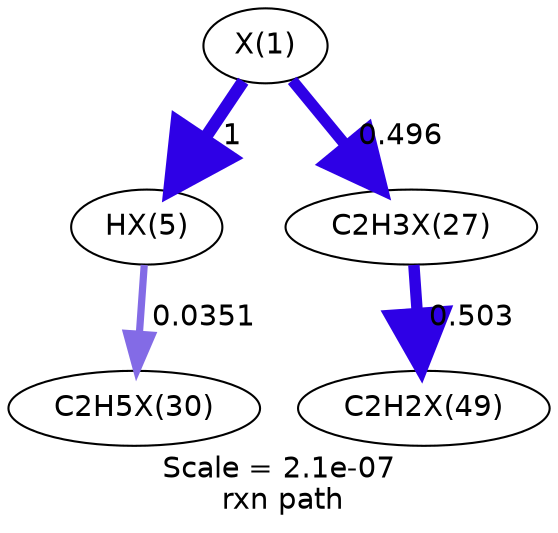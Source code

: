 digraph reaction_paths {
center=1;
s15 -> s16[fontname="Helvetica", style="setlinewidth(6)", arrowsize=3, color="0.7, 1.5, 0.9"
, label=" 1"];
s15 -> s17[fontname="Helvetica", style="setlinewidth(5.47)", arrowsize=2.74, color="0.7, 0.996, 0.9"
, label=" 0.496"];
s16 -> s18[fontname="Helvetica", style="setlinewidth(3.47)", arrowsize=1.74, color="0.7, 0.535, 0.9"
, label=" 0.0351"];
s17 -> s21[fontname="Helvetica", style="setlinewidth(5.48)", arrowsize=2.74, color="0.7, 1, 0.9"
, label=" 0.503"];
s15 [ fontname="Helvetica", label="X(1)"];
s16 [ fontname="Helvetica", label="HX(5)"];
s17 [ fontname="Helvetica", label="C2H3X(27)"];
s18 [ fontname="Helvetica", label="C2H5X(30)"];
s21 [ fontname="Helvetica", label="C2H2X(49)"];
 label = "Scale = 2.1e-07\l rxn path";
 fontname = "Helvetica";
}
